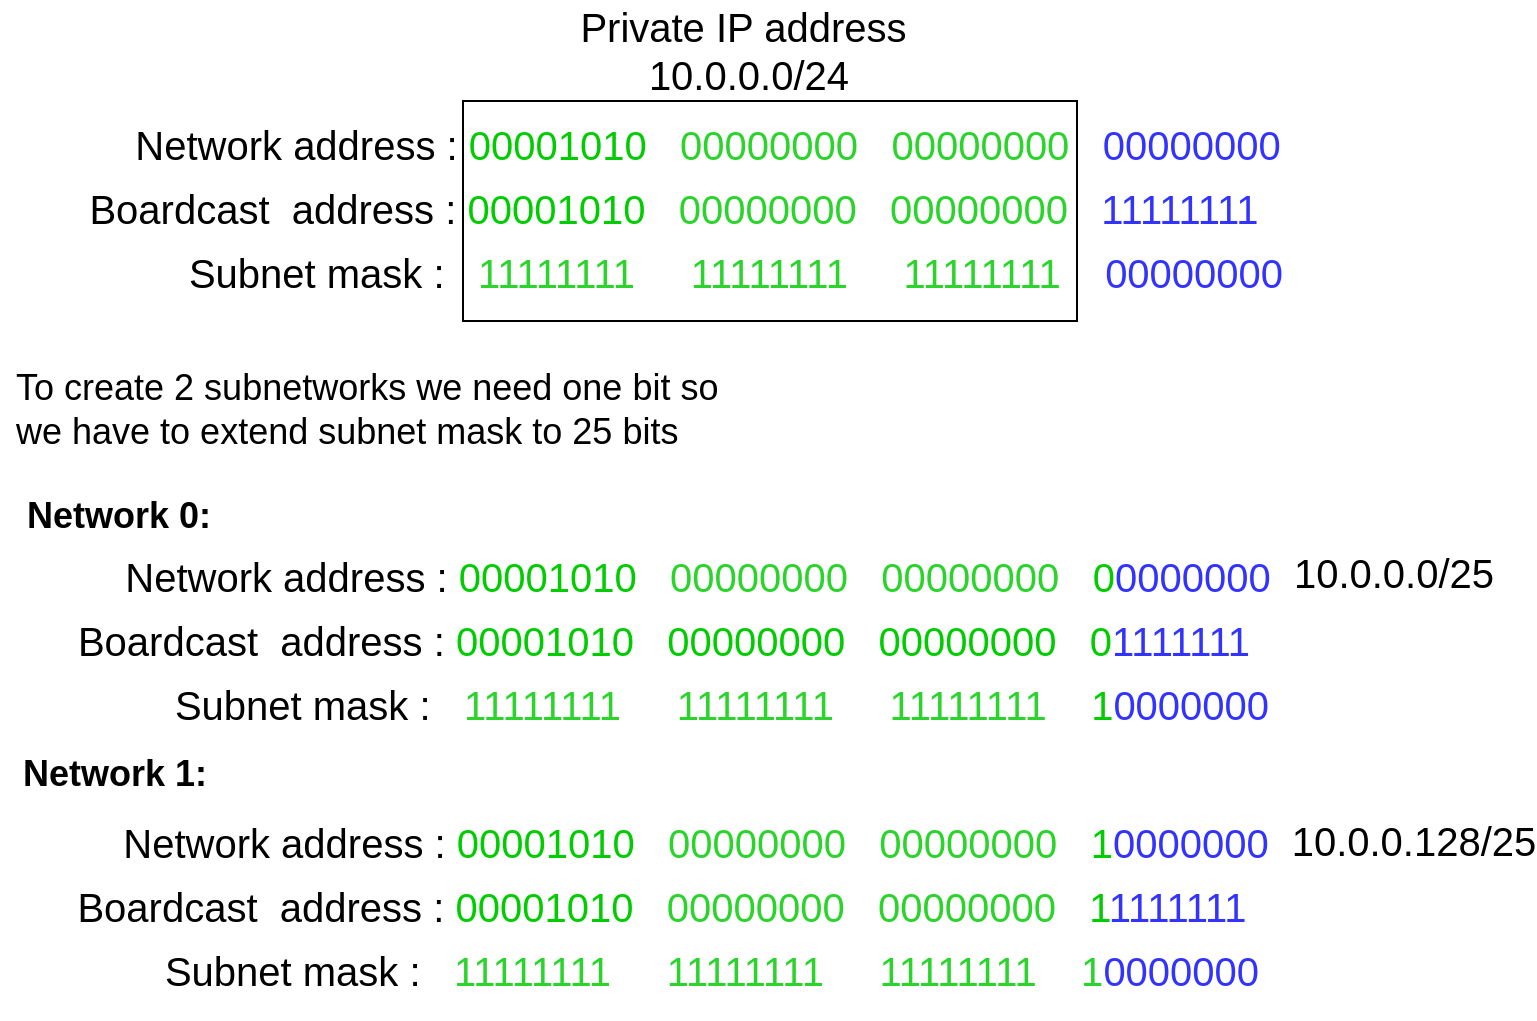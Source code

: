 <mxfile version="11.1.1" type="device"><diagram id="rDH1I15TJnEzvf7tscnQ" name="Page-1"><mxGraphModel dx="1422" dy="824" grid="1" gridSize="10" guides="1" tooltips="1" connect="1" arrows="1" fold="1" page="1" pageScale="1" pageWidth="850" pageHeight="1100" math="0" shadow="0"><root><mxCell id="0"/><mxCell id="1" parent="0"/><mxCell id="m7BgLcfAeUnrOGH8gcPk-1" value="" style="rounded=0;whiteSpace=wrap;html=1;fontSize=20;align=center;" parent="1" vertex="1"><mxGeometry x="269.5" y="105.5" width="307" height="110" as="geometry"/></mxCell><mxCell id="m7BgLcfAeUnrOGH8gcPk-2" value="&lt;font style=&quot;font-size: 20px&quot;&gt;Private IP address&amp;nbsp;&lt;br&gt;10.0.0.0/24&lt;br&gt;&lt;br&gt;&lt;/font&gt;" style="text;html=1;strokeColor=none;fillColor=none;align=center;verticalAlign=middle;whiteSpace=wrap;rounded=0;" parent="1" vertex="1"><mxGeometry x="259" y="81.5" width="307" height="20" as="geometry"/></mxCell><mxCell id="m7BgLcfAeUnrOGH8gcPk-3" value="&lt;font style=&quot;font-size: 20px&quot;&gt;Network address : &lt;font color=&quot;#00cc00&quot;&gt;00001010&lt;/font&gt;&lt;font color=&quot;#2ad42a&quot;&gt;&amp;nbsp; &amp;nbsp;00000000&amp;nbsp; &amp;nbsp;00000000&lt;/font&gt;&amp;nbsp; &amp;nbsp;&lt;font color=&quot;#3333ff&quot;&gt;00000000&lt;/font&gt;&lt;/font&gt;" style="text;html=1;strokeColor=none;fillColor=none;align=center;verticalAlign=middle;whiteSpace=wrap;rounded=0;fontSize=20;" parent="1" vertex="1"><mxGeometry x="87.5" y="101.5" width="608" height="50" as="geometry"/></mxCell><mxCell id="m7BgLcfAeUnrOGH8gcPk-4" value="&lt;font style=&quot;font-size: 20px&quot;&gt;Boardcast&amp;nbsp; address :&amp;nbsp;&lt;font color=&quot;#00cc00&quot;&gt;00001010&lt;/font&gt;&lt;font color=&quot;#2ad42a&quot;&gt;&amp;nbsp; &amp;nbsp;00000000&amp;nbsp; &amp;nbsp;00000000&lt;/font&gt;&amp;nbsp; &amp;nbsp;&lt;font color=&quot;#3333ff&quot;&gt;11111111&lt;/font&gt;&lt;/font&gt;" style="text;html=1;strokeColor=none;fillColor=none;align=center;verticalAlign=middle;whiteSpace=wrap;rounded=0;fontSize=20;" parent="1" vertex="1"><mxGeometry x="73.5" y="133.5" width="602" height="50" as="geometry"/></mxCell><mxCell id="m7BgLcfAeUnrOGH8gcPk-5" value="&lt;font style=&quot;font-size: 20px&quot;&gt;Subnet mask :&amp;nbsp; &amp;nbsp;&lt;font color=&quot;#2ad42a&quot;&gt;11111111&amp;nbsp; &amp;nbsp; &amp;nbsp;&lt;/font&gt;&lt;span style=&quot;color: rgb(42 , 212 , 42)&quot;&gt;11111111&amp;nbsp; &amp;nbsp; &amp;nbsp;&lt;/span&gt;&lt;span style=&quot;color: rgb(42 , 212 , 42)&quot;&gt;11111111&amp;nbsp; &amp;nbsp; &lt;/span&gt;&lt;font color=&quot;#3333ff&quot;&gt;00000000&lt;/font&gt;&lt;/font&gt;" style="text;html=1;strokeColor=none;fillColor=none;align=center;verticalAlign=middle;whiteSpace=wrap;rounded=0;fontSize=20;" parent="1" vertex="1"><mxGeometry x="105" y="165.5" width="602" height="50" as="geometry"/></mxCell><mxCell id="m7BgLcfAeUnrOGH8gcPk-8" value="To create 2 subnetworks we need one bit so we have to extend subnet mask to 25 bits" style="text;html=1;strokeColor=none;fillColor=none;align=left;verticalAlign=middle;whiteSpace=wrap;rounded=0;fontSize=18;" parent="1" vertex="1"><mxGeometry x="43.5" y="249.5" width="363" height="20" as="geometry"/></mxCell><mxCell id="m7BgLcfAeUnrOGH8gcPk-13" value="Network 0:" style="text;html=1;strokeColor=none;fillColor=none;align=center;verticalAlign=middle;whiteSpace=wrap;rounded=0;fontSize=18;fontStyle=1" parent="1" vertex="1"><mxGeometry x="40.5" y="302.5" width="113" height="20" as="geometry"/></mxCell><mxCell id="m7BgLcfAeUnrOGH8gcPk-14" value="Network 1:" style="text;html=1;strokeColor=none;fillColor=none;align=center;verticalAlign=middle;whiteSpace=wrap;rounded=0;fontSize=18;fontStyle=1" parent="1" vertex="1"><mxGeometry x="38.5" y="431.5" width="113" height="20" as="geometry"/></mxCell><mxCell id="m7BgLcfAeUnrOGH8gcPk-16" value="&lt;font style=&quot;font-size: 20px&quot;&gt;Network address : &lt;font color=&quot;#00cc00&quot;&gt;00001010&lt;/font&gt;&lt;font color=&quot;#2ad42a&quot;&gt;&amp;nbsp; &amp;nbsp;00000000&amp;nbsp; &amp;nbsp;00000000&lt;/font&gt;&amp;nbsp; &amp;nbsp;&lt;font color=&quot;#00cc00&quot;&gt;0&lt;/font&gt;&lt;font color=&quot;#3333ff&quot;&gt;0000000&lt;/font&gt;&lt;/font&gt;" style="text;html=1;strokeColor=none;fillColor=none;align=center;verticalAlign=middle;whiteSpace=wrap;rounded=0;fontSize=20;" parent="1" vertex="1"><mxGeometry x="83" y="317.5" width="608" height="50" as="geometry"/></mxCell><mxCell id="m7BgLcfAeUnrOGH8gcPk-17" value="&lt;font style=&quot;font-size: 20px&quot;&gt;Boardcast&amp;nbsp; address :&amp;nbsp;&lt;font color=&quot;#00cc00&quot;&gt;00001010&amp;nbsp; &amp;nbsp;00000000&amp;nbsp; &amp;nbsp;00000000&amp;nbsp; &amp;nbsp;0&lt;/font&gt;&lt;font color=&quot;#3333ff&quot;&gt;1111111&lt;/font&gt;&lt;/font&gt;" style="text;html=1;strokeColor=none;fillColor=none;align=center;verticalAlign=middle;whiteSpace=wrap;rounded=0;fontSize=20;" parent="1" vertex="1"><mxGeometry x="69" y="349.5" width="602" height="50" as="geometry"/></mxCell><mxCell id="m7BgLcfAeUnrOGH8gcPk-18" value="&lt;font style=&quot;font-size: 20px&quot;&gt;Subnet mask :&amp;nbsp; &amp;nbsp;&lt;font color=&quot;#2ad42a&quot;&gt;11111111&amp;nbsp; &amp;nbsp; &amp;nbsp;&lt;/font&gt;&lt;span style=&quot;color: rgb(42 , 212 , 42)&quot;&gt;11111111&amp;nbsp; &amp;nbsp; &amp;nbsp;&lt;/span&gt;&lt;span style=&quot;color: rgb(42 , 212 , 42)&quot;&gt;11111111&amp;nbsp; &amp;nbsp; &lt;/span&gt;&lt;font color=&quot;#00cc00&quot;&gt;1&lt;/font&gt;&lt;font color=&quot;#3333ff&quot;&gt;0000000&lt;/font&gt;&lt;/font&gt;" style="text;html=1;strokeColor=none;fillColor=none;align=center;verticalAlign=middle;whiteSpace=wrap;rounded=0;fontSize=20;" parent="1" vertex="1"><mxGeometry x="97.5" y="381.5" width="602" height="50" as="geometry"/></mxCell><mxCell id="m7BgLcfAeUnrOGH8gcPk-20" value="&lt;font style=&quot;font-size: 20px&quot;&gt;Network address : &lt;font color=&quot;#00cc00&quot;&gt;00001010&lt;/font&gt;&lt;font color=&quot;#2ad42a&quot;&gt;&amp;nbsp; &amp;nbsp;00000000&amp;nbsp; &amp;nbsp;00000000&lt;/font&gt;&amp;nbsp; &amp;nbsp;&lt;font color=&quot;#00cc00&quot;&gt;1&lt;/font&gt;&lt;font color=&quot;#3333ff&quot;&gt;0000000&lt;/font&gt;&lt;/font&gt;" style="text;html=1;strokeColor=none;fillColor=none;align=center;verticalAlign=middle;whiteSpace=wrap;rounded=0;fontSize=20;" parent="1" vertex="1"><mxGeometry x="81.5" y="450.5" width="608" height="50" as="geometry"/></mxCell><mxCell id="m7BgLcfAeUnrOGH8gcPk-21" value="&lt;font style=&quot;font-size: 20px&quot;&gt;Boardcast&amp;nbsp; address :&amp;nbsp;&lt;font color=&quot;#00cc00&quot;&gt;00001010&lt;/font&gt;&lt;font color=&quot;#2ad42a&quot;&gt;&amp;nbsp; &amp;nbsp;00000000&amp;nbsp; &amp;nbsp;00000000&lt;/font&gt;&amp;nbsp; &amp;nbsp;&lt;font color=&quot;#00cc00&quot;&gt;1&lt;/font&gt;&lt;font color=&quot;#3333ff&quot;&gt;1111111&lt;/font&gt;&lt;/font&gt;" style="text;html=1;strokeColor=none;fillColor=none;align=center;verticalAlign=middle;whiteSpace=wrap;rounded=0;fontSize=20;" parent="1" vertex="1"><mxGeometry x="67.5" y="482.5" width="602" height="50" as="geometry"/></mxCell><mxCell id="m7BgLcfAeUnrOGH8gcPk-22" value="&lt;font style=&quot;font-size: 20px&quot;&gt;Subnet mask :&amp;nbsp; &amp;nbsp;&lt;font color=&quot;#2ad42a&quot;&gt;11111111&amp;nbsp; &amp;nbsp; &amp;nbsp;&lt;/font&gt;&lt;span style=&quot;color: rgb(42 , 212 , 42)&quot;&gt;11111111&amp;nbsp; &amp;nbsp; &amp;nbsp;&lt;/span&gt;&lt;span style=&quot;color: rgb(42 , 212 , 42)&quot;&gt;11111111&amp;nbsp; &amp;nbsp; 1&lt;/span&gt;&lt;font color=&quot;#3333ff&quot;&gt;0000000&lt;/font&gt;&lt;/font&gt;" style="text;html=1;strokeColor=none;fillColor=none;align=center;verticalAlign=middle;whiteSpace=wrap;rounded=0;fontSize=20;" parent="1" vertex="1"><mxGeometry x="93" y="514.5" width="602" height="50" as="geometry"/></mxCell><mxCell id="m7BgLcfAeUnrOGH8gcPk-23" value="10.0.0.0/25" style="text;html=1;strokeColor=none;fillColor=none;align=center;verticalAlign=middle;whiteSpace=wrap;rounded=0;fontSize=20;" parent="1" vertex="1"><mxGeometry x="714.5" y="330.5" width="40" height="20" as="geometry"/></mxCell><mxCell id="m7BgLcfAeUnrOGH8gcPk-24" value="10.0.0.128/25" style="text;html=1;strokeColor=none;fillColor=none;align=center;verticalAlign=middle;whiteSpace=wrap;rounded=0;fontSize=20;" parent="1" vertex="1"><mxGeometry x="724.5" y="464.5" width="40" height="20" as="geometry"/></mxCell></root></mxGraphModel></diagram></mxfile>